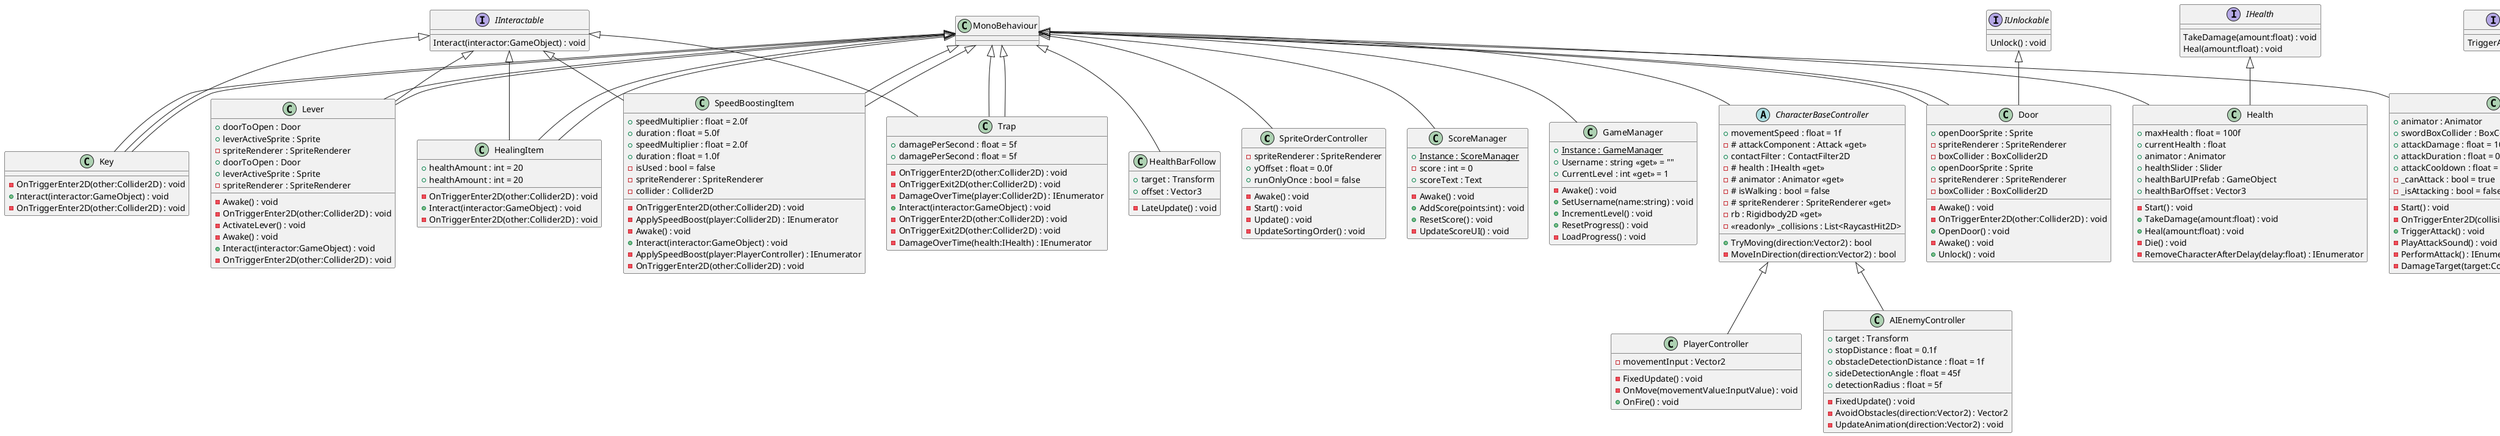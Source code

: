 @startuml
class SpriteOrderController {
    - spriteRenderer : SpriteRenderer
    + yOffset : float = 0.0f
    + runOnlyOnce : bool = false
    - Awake() : void
    - Start() : void
    - Update() : void
    - UpdateSortingOrder() : void
}
MonoBehaviour <|-- SpriteOrderController
class ScoreManager {
    + {static} Instance : ScoreManager
    - score : int = 0
    + scoreText : Text
    - Awake() : void
    + AddScore(points:int) : void
    + ResetScore() : void
    - UpdateScoreUI() : void
}
MonoBehaviour <|-- ScoreManager
class GameManager {
    + {static} Instance : GameManager
    + Username : string <<get>> = ""
    + CurrentLevel : int <<get>> = 1
    - Awake() : void
    + SetUsername(name:string) : void
    + IncrementLevel() : void
    + ResetProgress() : void
    - LoadProgress() : void
}
MonoBehaviour <|-- GameManager
class Key {
    - OnTriggerEnter2D(other:Collider2D) : void
}
MonoBehaviour <|-- Key
class Lever {
    + doorToOpen : Door
    + leverActiveSprite : Sprite
    - spriteRenderer : SpriteRenderer
    - Awake() : void
    - OnTriggerEnter2D(other:Collider2D) : void
    - ActivateLever() : void
}
MonoBehaviour <|-- Lever
class HealingItem {
    + healthAmount : int = 20
    - OnTriggerEnter2D(other:Collider2D) : void
}
MonoBehaviour <|-- HealingItem
class SpeedBoostingItem {
    + speedMultiplier : float = 2.0f
    + duration : float = 5.0f
    - OnTriggerEnter2D(other:Collider2D) : void
    - ApplySpeedBoost(player:Collider2D) : IEnumerator
}
MonoBehaviour <|-- SpeedBoostingItem
class Trap {
    + damagePerSecond : float = 5f
    - OnTriggerEnter2D(other:Collider2D) : void
    - OnTriggerExit2D(other:Collider2D) : void
    - DamageOverTime(player:Collider2D) : IEnumerator
}
MonoBehaviour <|-- Trap
class Door {
    + openDoorSprite : Sprite
    - spriteRenderer : SpriteRenderer
    - boxCollider : BoxCollider2D
    - Awake() : void
    - OnTriggerEnter2D(other:Collider2D) : void
    + OpenDoor() : void
}
MonoBehaviour <|-- Door
class Health {
    + maxHealth : float = 100f
    + currentHealth : float
    + animator : Animator
    + healthSlider : Slider
    + healthBarUIPrefab : GameObject
    + healthBarOffset : Vector3
    - Start() : void
    + TakeDamage(amount:float) : void
    + Heal(amount:float) : void
    - Die() : void
    - RemoveCharacterAfterDelay(delay:float) : IEnumerator
}
MonoBehaviour <|-- Health
IHealth <|-- Health
class PlayerController {
    - movementInput : Vector2
    - FixedUpdate() : void
    - OnMove(movementValue:InputValue) : void
    + OnFire() : void
}
CharacterBaseController <|-- PlayerController
interface IHealth {
    TakeDamage(amount:float) : void
    Heal(amount:float) : void
}
class AIEnemyController {
    + target : Transform
    + stopDistance : float = 0.1f
    + obstacleDetectionDistance : float = 1f
    + sideDetectionAngle : float = 45f
    + detectionRadius : float = 5f
    - FixedUpdate() : void
    - AvoidObstacles(direction:Vector2) : Vector2
    - UpdateAnimation(direction:Vector2) : void
}
CharacterBaseController <|-- AIEnemyController
class Attack {
    + animator : Animator
    + swordBoxCollider : BoxCollider2D
    + attackDamage : float = 10f
    + attackDuration : float = 0.1f
    + attackCooldown : float = 3f
    - _canAttack : bool = true
    - _isAttacking : bool = false
    - Start() : void
    - OnTriggerEnter2D(collision:Collider2D) : void
    + TriggerAttack() : void
    - PlayAttackSound() : void
    - PerformAttack() : IEnumerator
    - DamageTarget(target:Collider2D, message:string) : void
}
MonoBehaviour <|-- Attack
IAttack <|-- Attack
interface ICharacterController {
    TryMoving(direction:Vector2) : bool
}
abstract class CharacterBaseController {
    + movementSpeed : float = 1f
    - # attackComponent : Attack <<get>>
    + contactFilter : ContactFilter2D
    - # health : IHealth <<get>>
    - # animator : Animator <<get>>
    - # isWalking : bool = false
    - # spriteRenderer : SpriteRenderer <<get>>
    - rb : Rigidbody2D <<get>>
    - <<readonly>> _collisions : List<RaycastHit2D>
    + TryMoving(direction:Vector2) : bool
    - MoveInDirection(direction:Vector2) : bool
}
MonoBehaviour <|-- CharacterBaseController
interface IAttack {
    TriggerAttack() : void
}
class HealthBarFollow {
    + target : Transform
    + offset : Vector3
    - LateUpdate() : void
}
MonoBehaviour <|-- HealthBarFollow
class Key {
    + Interact(interactor:GameObject) : void
    - OnTriggerEnter2D(other:Collider2D) : void
}
MonoBehaviour <|-- Key
IInteractable <|-- Key
class Lever {
    + doorToOpen : Door
    + leverActiveSprite : Sprite
    - spriteRenderer : SpriteRenderer
    - Awake() : void
    + Interact(interactor:GameObject) : void
    - OnTriggerEnter2D(other:Collider2D) : void
}
MonoBehaviour <|-- Lever
IInteractable <|-- Lever
interface IInteractable {
    Interact(interactor:GameObject) : void
}
class HealingItem {
    + healthAmount : int = 20
    + Interact(interactor:GameObject) : void
    - OnTriggerEnter2D(other:Collider2D) : void
}
MonoBehaviour <|-- HealingItem
IInteractable <|-- HealingItem
class SpeedBoostingItem {
    + speedMultiplier : float = 2.0f
    + duration : float = 1.0f
    - isUsed : bool = false
    - spriteRenderer : SpriteRenderer
    - collider : Collider2D
    - Awake() : void
    + Interact(interactor:GameObject) : void
    - ApplySpeedBoost(player:PlayerController) : IEnumerator
    - OnTriggerEnter2D(other:Collider2D) : void
}
MonoBehaviour <|-- SpeedBoostingItem
IInteractable <|-- SpeedBoostingItem
interface IUnlockable {
    Unlock() : void
}
class Trap {
    + damagePerSecond : float = 5f
    + Interact(interactor:GameObject) : void
    - OnTriggerEnter2D(other:Collider2D) : void
    - OnTriggerExit2D(other:Collider2D) : void
    - DamageOverTime(health:IHealth) : IEnumerator
}
MonoBehaviour <|-- Trap
IInteractable <|-- Trap
class Door {
    + openDoorSprite : Sprite
    - spriteRenderer : SpriteRenderer
    - boxCollider : BoxCollider2D
    - Awake() : void
    + Unlock() : void
}
MonoBehaviour <|-- Door
IUnlockable <|-- Door
@enduml

